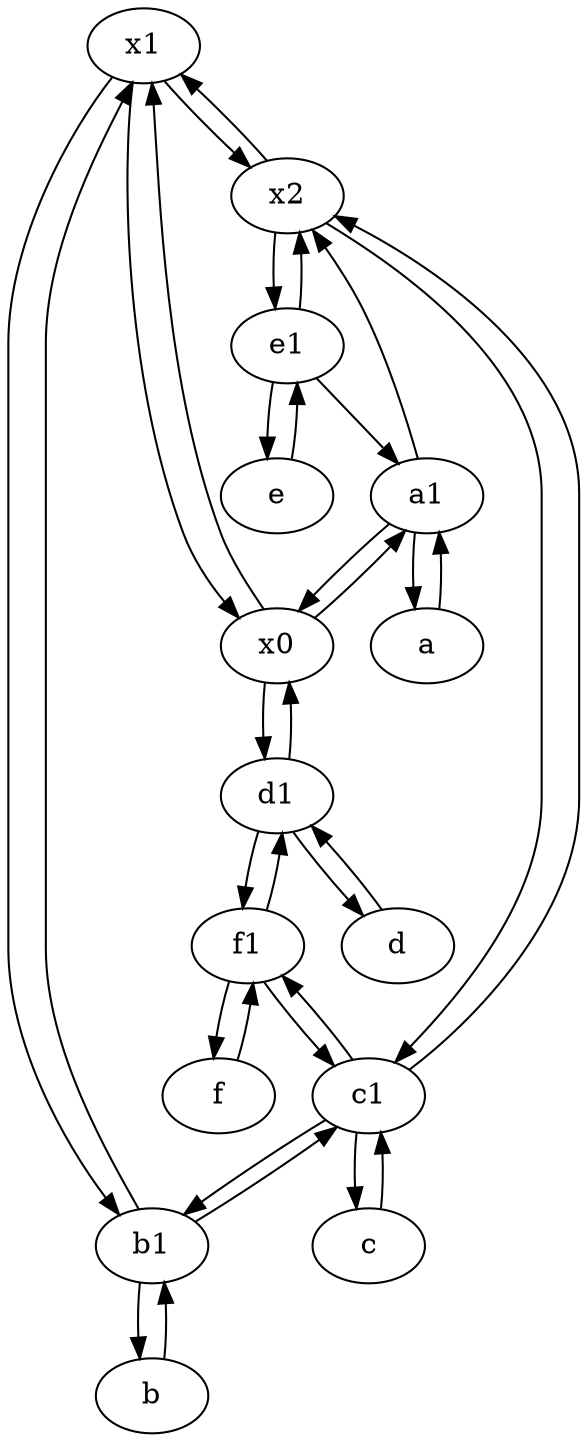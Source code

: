 digraph  {
	x1;
	a1 [pos="40,15!"];
	f1;
	x2;
	c1 [pos="30,15!"];
	e [pos="30,50!"];
	d1 [pos="25,30!"];
	x0;
	b [pos="50,20!"];
	e1 [pos="25,45!"];
	a [pos="40,10!"];
	d [pos="20,30!"];
	f [pos="15,45!"];
	b1 [pos="45,20!"];
	c [pos="20,10!"];
	f -> f1;
	d1 -> f1;
	b1 -> x1;
	a -> a1;
	c1 -> c;
	d -> d1;
	f1 -> f;
	x0 -> x1;
	d1 -> d;
	a1 -> x0;
	b1 -> c1;
	x2 -> e1;
	x1 -> x0;
	e1 -> e;
	e -> e1;
	x1 -> x2;
	f1 -> d1;
	a1 -> x2;
	c -> c1;
	a1 -> a;
	x0 -> d1;
	e1 -> x2;
	c1 -> x2;
	c1 -> b1;
	d1 -> x0;
	x2 -> c1;
	b -> b1;
	c1 -> f1;
	b1 -> b;
	x0 -> a1;
	f1 -> c1;
	e1 -> a1;
	x1 -> b1;
	x2 -> x1;

	}